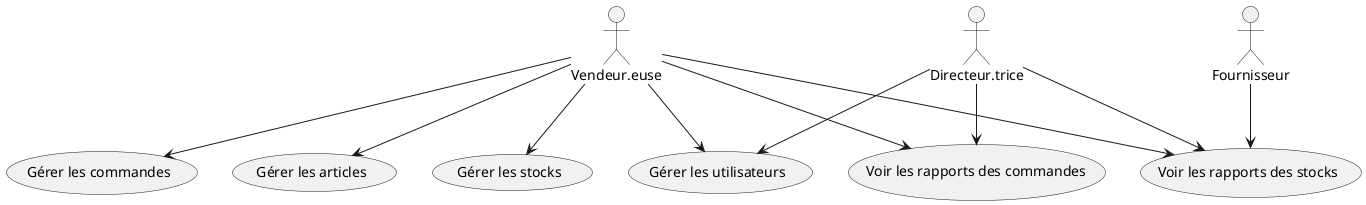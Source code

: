 @startuml
    Vendeur.euse --> (Gérer les commandes)
    Vendeur.euse --> (Gérer les articles)
    Vendeur.euse --> (Gérer les stocks)
    Vendeur.euse --> (Voir les rapports des stocks)
    Vendeur.euse --> (Voir les rapports des commandes)
    Vendeur.euse  --> (Gérer les utilisateurs)
    Directeur.trice  --> (Gérer les utilisateurs)
    Directeur.trice --> (Voir les rapports des stocks)
    Directeur.trice --> (Voir les rapports des commandes)
    Fournisseur --> (Voir les rapports des stocks)
@enduml